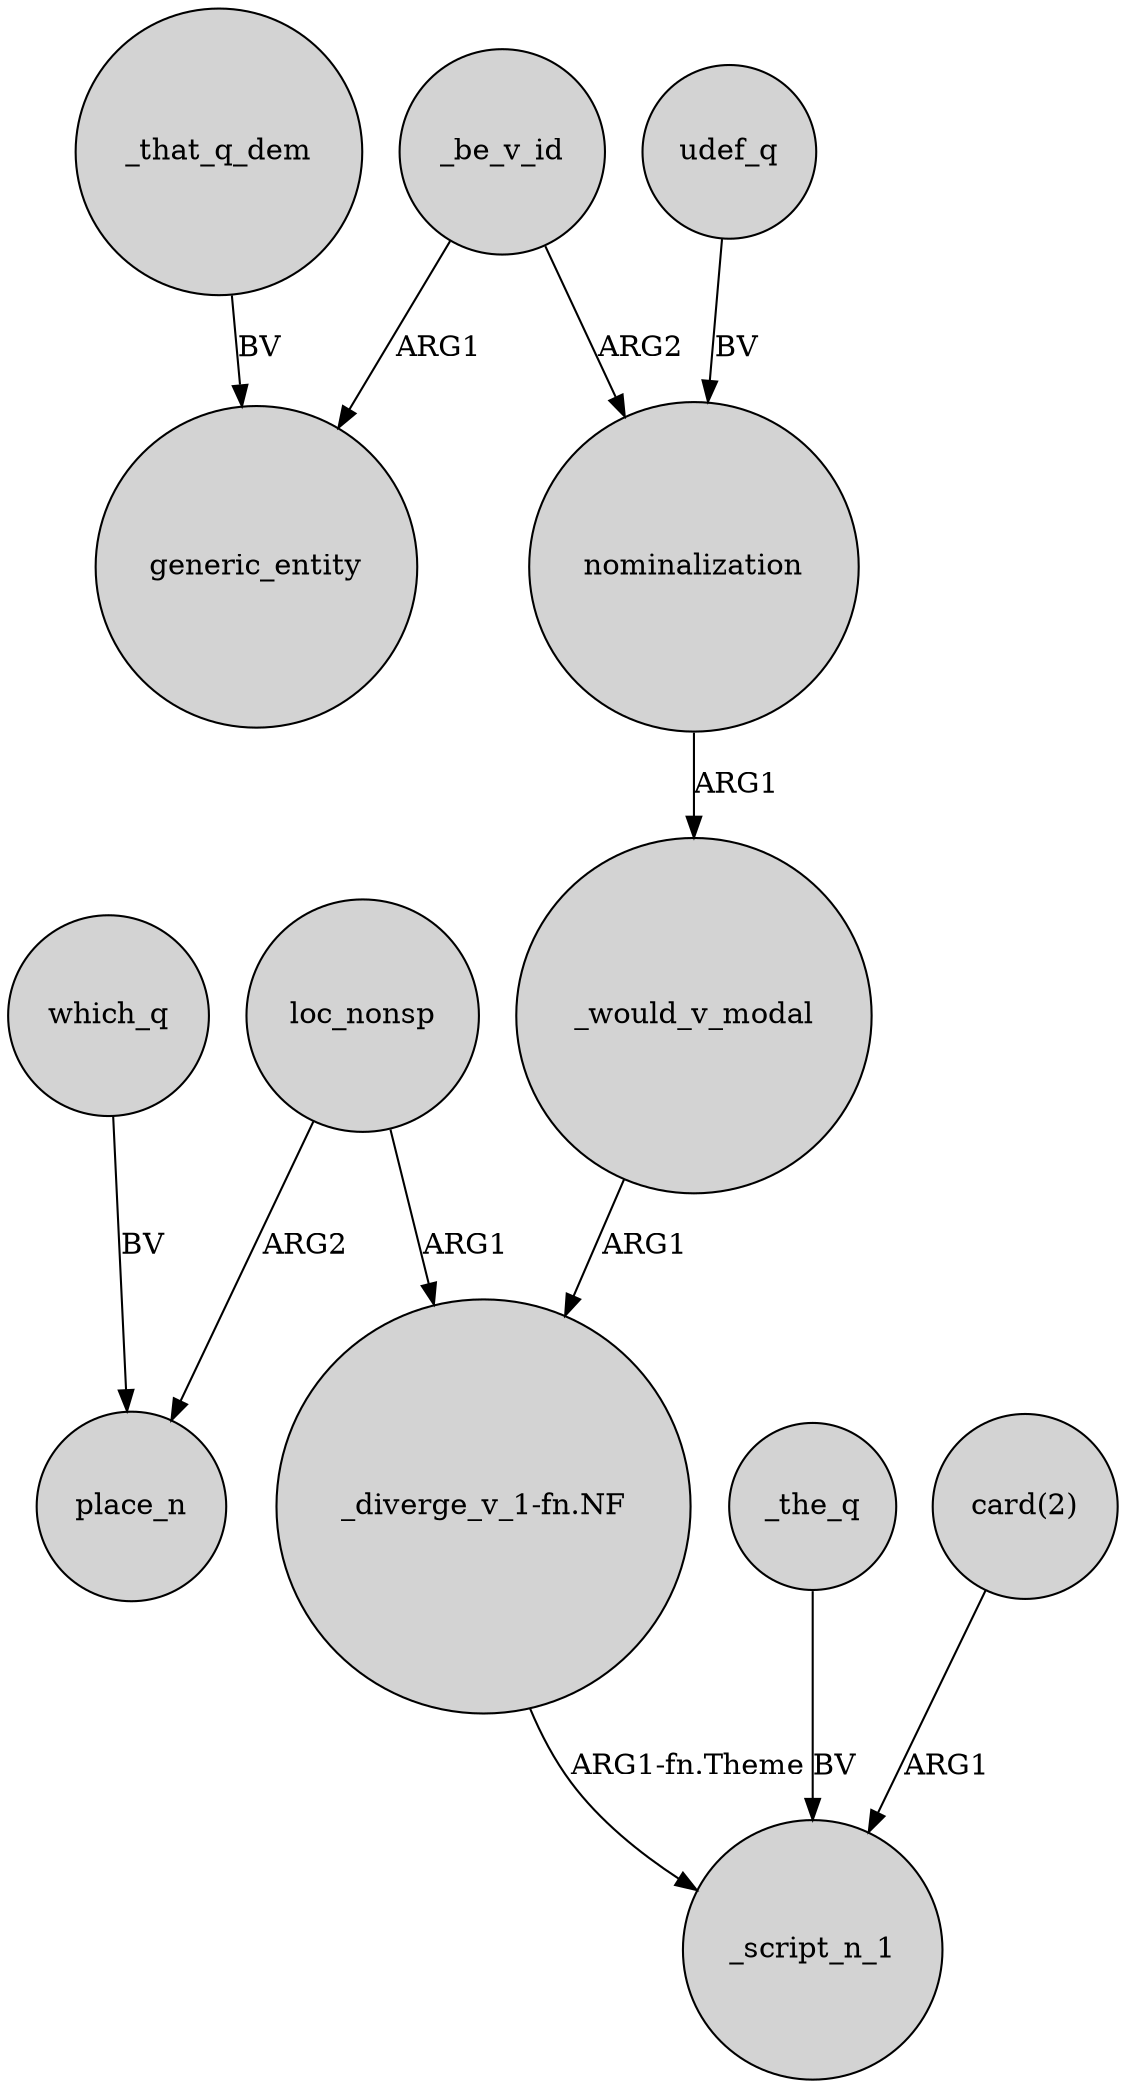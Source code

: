 digraph {
	node [shape=circle style=filled]
	loc_nonsp -> place_n [label=ARG2]
	"_diverge_v_1-fn.NF" -> _script_n_1 [label="ARG1-fn.Theme"]
	_be_v_id -> generic_entity [label=ARG1]
	nominalization -> _would_v_modal [label=ARG1]
	_that_q_dem -> generic_entity [label=BV]
	_the_q -> _script_n_1 [label=BV]
	_be_v_id -> nominalization [label=ARG2]
	loc_nonsp -> "_diverge_v_1-fn.NF" [label=ARG1]
	"card(2)" -> _script_n_1 [label=ARG1]
	udef_q -> nominalization [label=BV]
	_would_v_modal -> "_diverge_v_1-fn.NF" [label=ARG1]
	which_q -> place_n [label=BV]
}
